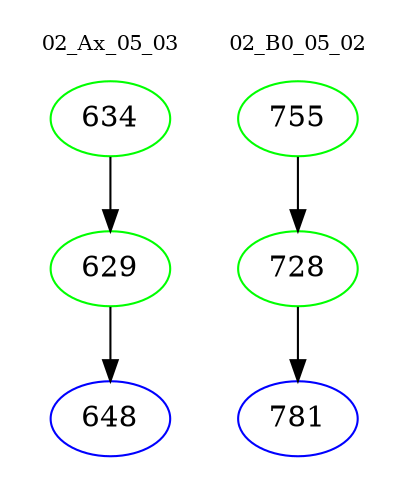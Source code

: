digraph{
subgraph cluster_0 {
color = white
label = "02_Ax_05_03";
fontsize=10;
T0_634 [label="634", color="green"]
T0_634 -> T0_629 [color="black"]
T0_629 [label="629", color="green"]
T0_629 -> T0_648 [color="black"]
T0_648 [label="648", color="blue"]
}
subgraph cluster_1 {
color = white
label = "02_B0_05_02";
fontsize=10;
T1_755 [label="755", color="green"]
T1_755 -> T1_728 [color="black"]
T1_728 [label="728", color="green"]
T1_728 -> T1_781 [color="black"]
T1_781 [label="781", color="blue"]
}
}
